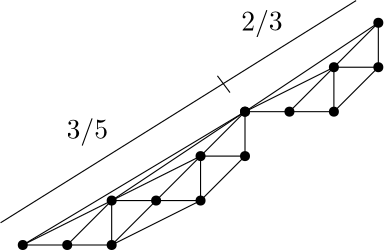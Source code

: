 <?xml version="1.0"?>
<!DOCTYPE ipe SYSTEM "ipe.dtd">
<ipe version="70005" creator="Ipe 7.1.1">
<info created="D:20130506164638" modified="D:20130506164709"/>
<ipestyle name="basic">
<symbol name="arrow/arc(spx)">
<path stroke="sym-stroke" fill="sym-stroke" pen="sym-pen">
0 0 m
-1 0.333 l
-1 -0.333 l
h
</path>
</symbol>
<symbol name="arrow/farc(spx)">
<path stroke="sym-stroke" fill="white" pen="sym-pen">
0 0 m
-1 0.333 l
-1 -0.333 l
h
</path>
</symbol>
<symbol name="mark/circle(sx)" transformations="translations">
<path fill="sym-stroke">
0.6 0 0 0.6 0 0 e
0.4 0 0 0.4 0 0 e
</path>
</symbol>
<symbol name="mark/disk(sx)" transformations="translations">
<path fill="sym-stroke">
0.6 0 0 0.6 0 0 e
</path>
</symbol>
<symbol name="mark/fdisk(sfx)" transformations="translations">
<group>
<path fill="sym-fill">
0.5 0 0 0.5 0 0 e
</path>
<path fill="sym-stroke" fillrule="eofill">
0.6 0 0 0.6 0 0 e
0.4 0 0 0.4 0 0 e
</path>
</group>
</symbol>
<symbol name="mark/box(sx)" transformations="translations">
<path fill="sym-stroke" fillrule="eofill">
-0.6 -0.6 m
0.6 -0.6 l
0.6 0.6 l
-0.6 0.6 l
h
-0.4 -0.4 m
0.4 -0.4 l
0.4 0.4 l
-0.4 0.4 l
h
</path>
</symbol>
<symbol name="mark/square(sx)" transformations="translations">
<path fill="sym-stroke">
-0.6 -0.6 m
0.6 -0.6 l
0.6 0.6 l
-0.6 0.6 l
h
</path>
</symbol>
<symbol name="mark/fsquare(sfx)" transformations="translations">
<group>
<path fill="sym-fill">
-0.5 -0.5 m
0.5 -0.5 l
0.5 0.5 l
-0.5 0.5 l
h
</path>
<path fill="sym-stroke" fillrule="eofill">
-0.6 -0.6 m
0.6 -0.6 l
0.6 0.6 l
-0.6 0.6 l
h
-0.4 -0.4 m
0.4 -0.4 l
0.4 0.4 l
-0.4 0.4 l
h
</path>
</group>
</symbol>
<symbol name="mark/cross(sx)" transformations="translations">
<group>
<path fill="sym-stroke">
-0.43 -0.57 m
0.57 0.43 l
0.43 0.57 l
-0.57 -0.43 l
h
</path>
<path fill="sym-stroke">
-0.43 0.57 m
0.57 -0.43 l
0.43 -0.57 l
-0.57 0.43 l
h
</path>
</group>
</symbol>
<symbol name="arrow/fnormal(spx)">
<path stroke="sym-stroke" fill="white" pen="sym-pen">
0 0 m
-1 0.333 l
-1 -0.333 l
h
</path>
</symbol>
<symbol name="arrow/pointed(spx)">
<path stroke="sym-stroke" fill="sym-stroke" pen="sym-pen">
0 0 m
-1 0.333 l
-0.8 0 l
-1 -0.333 l
h
</path>
</symbol>
<symbol name="arrow/fpointed(spx)">
<path stroke="sym-stroke" fill="white" pen="sym-pen">
0 0 m
-1 0.333 l
-0.8 0 l
-1 -0.333 l
h
</path>
</symbol>
<symbol name="arrow/linear(spx)">
<path stroke="sym-stroke" pen="sym-pen">
-1 0.333 m
0 0 l
-1 -0.333 l
</path>
</symbol>
<symbol name="arrow/fdouble(spx)">
<path stroke="sym-stroke" fill="white" pen="sym-pen">
0 0 m
-1 0.333 l
-1 -0.333 l
h
-1 0 m
-2 0.333 l
-2 -0.333 l
h
</path>
</symbol>
<symbol name="arrow/double(spx)">
<path stroke="sym-stroke" fill="sym-stroke" pen="sym-pen">
0 0 m
-1 0.333 l
-1 -0.333 l
h
-1 0 m
-2 0.333 l
-2 -0.333 l
h
</path>
</symbol>
<pen name="heavier" value="0.8"/>
<pen name="fat" value="1.2"/>
<pen name="ultrafat" value="2"/>
<symbolsize name="large" value="5"/>
<symbolsize name="small" value="2"/>
<symbolsize name="tiny" value="1.1"/>
<arrowsize name="large" value="10"/>
<arrowsize name="small" value="5"/>
<arrowsize name="tiny" value="3"/>
<color name="red" value="1 0 0"/>
<color name="green" value="0 1 0"/>
<color name="blue" value="0 0 1"/>
<color name="yellow" value="1 1 0"/>
<color name="orange" value="1 0.647 0"/>
<color name="gold" value="1 0.843 0"/>
<color name="purple" value="0.627 0.125 0.941"/>
<color name="gray" value="0.745"/>
<color name="brown" value="0.647 0.165 0.165"/>
<color name="navy" value="0 0 0.502"/>
<color name="pink" value="1 0.753 0.796"/>
<color name="seagreen" value="0.18 0.545 0.341"/>
<color name="turquoise" value="0.251 0.878 0.816"/>
<color name="violet" value="0.933 0.51 0.933"/>
<color name="darkblue" value="0 0 0.545"/>
<color name="darkcyan" value="0 0.545 0.545"/>
<color name="darkgray" value="0.663"/>
<color name="darkgreen" value="0 0.392 0"/>
<color name="darkmagenta" value="0.545 0 0.545"/>
<color name="darkorange" value="1 0.549 0"/>
<color name="darkred" value="0.545 0 0"/>
<color name="lightblue" value="0.678 0.847 0.902"/>
<color name="lightcyan" value="0.878 1 1"/>
<color name="lightgray" value="0.827"/>
<color name="lightgreen" value="0.565 0.933 0.565"/>
<color name="lightyellow" value="1 1 0.878"/>
<dashstyle name="dashed" value="[4] 0"/>
<dashstyle name="dotted" value="[1 3] 0"/>
<dashstyle name="dash dotted" value="[4 2 1 2] 0"/>
<dashstyle name="dash dot dotted" value="[4 2 1 2 1 2] 0"/>
<textsize name="large" value="\large"/>
<textsize name="Large" value="\Large"/>
<textsize name="LARGE" value="\LARGE"/>
<textsize name="huge" value="\huge"/>
<textsize name="Huge" value="\Huge"/>
<textsize name="small" value="\small"/>
<textsize name="footnote" value="\footnotesize"/>
<textsize name="tiny" value="\tiny"/>
<textstyle name="center" begin="\begin{center}" end="\end{center}"/>
<textstyle name="itemize" begin="\begin{itemize}" end="\end{itemize}"/>
<textstyle name="item" begin="\begin{itemize}\item{}" end="\end{itemize}"/>
<gridsize name="4 pts" value="4"/>
<gridsize name="8 pts (~3 mm)" value="8"/>
<gridsize name="16 pts (~6 mm)" value="16"/>
<gridsize name="32 pts (~12 mm)" value="32"/>
<gridsize name="10 pts (~3.5 mm)" value="10"/>
<gridsize name="20 pts (~7 mm)" value="20"/>
<gridsize name="14 pts (~5 mm)" value="14"/>
<gridsize name="28 pts (~10 mm)" value="28"/>
<gridsize name="56 pts (~20 mm)" value="56"/>
<anglesize name="90 deg" value="90"/>
<anglesize name="60 deg" value="60"/>
<anglesize name="45 deg" value="45"/>
<anglesize name="30 deg" value="30"/>
<anglesize name="22.5 deg" value="22.5"/>
<tiling name="falling" angle="-60" step="4" width="1"/>
<tiling name="rising" angle="30" step="4" width="1"/>
</ipestyle>
<page>
<layer name="53"/>
<layer name="32"/>
<layer name="CP53"/>
<layer name="CP32"/>
<layer name="FP53"/>
<layer name="FP32"/>
<layer name="CPboth"/>
<layer name="FPboth"/>
<layer name="alpha"/>
<view layers="53 32 CP53 CP32 alpha" active="alpha"/>
<view layers="53 32 CPboth alpha" active="alpha"/>
<view layers="53 32 FP53 FP32 alpha" active="alpha"/>
<view layers="53 32 FPboth alpha" active="alpha"/>
<use layer="53" name="mark/disk(sx)" pos="128 576" size="normal" stroke="black"/>
<use name="mark/disk(sx)" pos="144 576" size="normal" stroke="black"/>
<use name="mark/disk(sx)" pos="160 576" size="normal" stroke="black"/>
<use name="mark/disk(sx)" pos="160 592" size="normal" stroke="black"/>
<use name="mark/disk(sx)" pos="176 592" size="normal" stroke="black"/>
<use name="mark/disk(sx)" pos="192 592" size="normal" stroke="black"/>
<use name="mark/disk(sx)" pos="192 608" size="normal" stroke="black"/>
<use name="mark/disk(sx)" pos="208 608" size="normal" stroke="black"/>
<use layer="32" name="mark/disk(sx)" pos="208 624" size="normal" stroke="black"/>
<use name="mark/disk(sx)" pos="224 624" size="normal" stroke="black"/>
<use name="mark/disk(sx)" pos="240 624" size="normal" stroke="black"/>
<use name="mark/disk(sx)" pos="240 640" size="normal" stroke="black"/>
<use name="mark/disk(sx)" pos="256 640" size="normal" stroke="black"/>
<use name="mark/disk(sx)" pos="256 656" size="normal" stroke="black"/>
<use layer="53" name="mark/disk(sx)" pos="208 624" size="normal" stroke="black"/>
<group layer="CP53">
<path stroke="black">
160 592 m
176 592 l
</path>
<path stroke="black">
192 608 m
208 608 l
</path>
<path stroke="black">
160 576 m
192 592 l
</path>
<path stroke="black">
176 592 m
160 576 l
</path>
<path stroke="black">
208 624 m
208 608 l
</path>
<path stroke="black">
192 608 m
208 624 l
</path>
<path stroke="black">
160 592 m
192 608 l
</path>
<path stroke="black">
176 592 m
192 592 l
</path>
<path stroke="black">
192 608 m
176 592 l
</path>
<path stroke="black">
192 592 m
192 608 l
</path>
<path stroke="black">
208 608 m
192 592 l
</path>
<path stroke="black">
160 592 m
208 624 l
</path>
<path stroke="black">
128 576 m
208 624 l
</path>
<path stroke="black">
128 576 m
144 576 l
</path>
<path stroke="black">
160 592 m
128 576 l
</path>
<path stroke="black">
144 576 m
160 576 l
</path>
<path stroke="black">
160 592 m
144 576 l
</path>
<path stroke="black">
160 576 m
160 592 l
</path>
</group>
<group layer="CP32">
<path stroke="black">
240 640 m
256 656 l
</path>
<path stroke="black">
240 640 m
208 624 l
</path>
<path stroke="black">
224 624 m
208 624 l
</path>
<path stroke="black">
256 656 m
256 640 l
</path>
<path stroke="black">
208 624 m
256 656 l
</path>
<path stroke="black">
256 640 m
240 640 l
</path>
<path stroke="black">
240 624 m
256 640 l
</path>
<path stroke="black">
240 640 m
224 624 l
</path>
<path stroke="black">
240 624 m
240 640 l
</path>
<path stroke="black">
224 624 m
240 624 l
</path>
</group>
<path layer="FP53" stroke="black">
128 576 m
208 624 l
208 608 l
128 576 l
160 576 l
208 608 l
192 592 l
160 576 l
</path>
<path layer="FP32" stroke="black">
208 624 m
256 656 l
256 640 l
208 624 l
240 624 l
256 640 l
</path>
<group layer="CPboth">
<path stroke="black">
128 576 m
208 624 l
</path>
<path stroke="black">
192 608 m
208 608 l
</path>
<path stroke="black">
208 624 m
192 608 l
</path>
<path stroke="black">
208 608 m
192 592 l
</path>
<path stroke="black">
208 624 m
208 608 l
</path>
<path stroke="black">
224 624 m
208 624 l
</path>
<path stroke="black">
256 640 m
240 624 l
</path>
<path stroke="black">
240 624 m
192 592 l
</path>
<path stroke="black">
208 608 m
240 624 l
</path>
<path stroke="black">
224 624 m
208 608 l
</path>
<path stroke="black">
256 656 m
208 624 l
</path>
<path stroke="black">
208 624 m
240 640 l
</path>
<path stroke="black">
240 624 m
240 640 l
</path>
<path stroke="black">
224 624 m
240 624 l
</path>
<path stroke="black">
240 640 m
224 624 l
</path>
<path stroke="black">
128 576 m
256 656 l
</path>
<path stroke="black">
256 640 m
256 656 l
</path>
<path stroke="black">
240 640 m
256 640 l
</path>
<path stroke="black">
256 656 m
240 640 l
</path>
<path stroke="black">
160 592 m
208 624 l
</path>
<path stroke="black">
192 608 m
160 592 l
</path>
<path stroke="black">
176 592 m
192 608 l
</path>
<path stroke="black">
192 608 m
192 592 l
</path>
<path stroke="black">
160 592 m
128 576 l
</path>
<path stroke="black">
144 576 m
128 576 l
</path>
<path stroke="black">
144 576 m
160 576 l
</path>
<path stroke="black">
160 592 m
144 576 l
</path>
<path stroke="black">
176 592 m
160 592 l
</path>
<path stroke="black">
160 592 m
160 576 l
</path>
<path stroke="black">
176 592 m
160 576 l
</path>
<path stroke="black">
192 592 m
176 592 l
</path>
<path stroke="black">
160 576 m
192 592 l
</path>
</group>
<path layer="FPboth" stroke="black">
128 576 m
256 656 l
256 640 l
128 576 l
160 576 l
256 640 l
240 624 l
160 576 l
192 592 l
240 624 l
</path>
<path layer="alpha" stroke="black">
120 584 m
248 664 l
</path>
<path matrix="1 0 0 1 1.50882 1.00588" stroke="black">
196.557 635.905 m
201.083 629.869 l
</path>
<text matrix="1 0 0 1 9.80736 -6.53824" transformations="translations" pos="133.941 620.816" stroke="black" type="label" valign="baseline">3/5</text>
<text matrix="1 0 0 1 -8.29853 -5.28088" transformations="translations" pos="214.914 658.537" stroke="black" type="label" valign="baseline">2/3</text>
</page>
</ipe>
